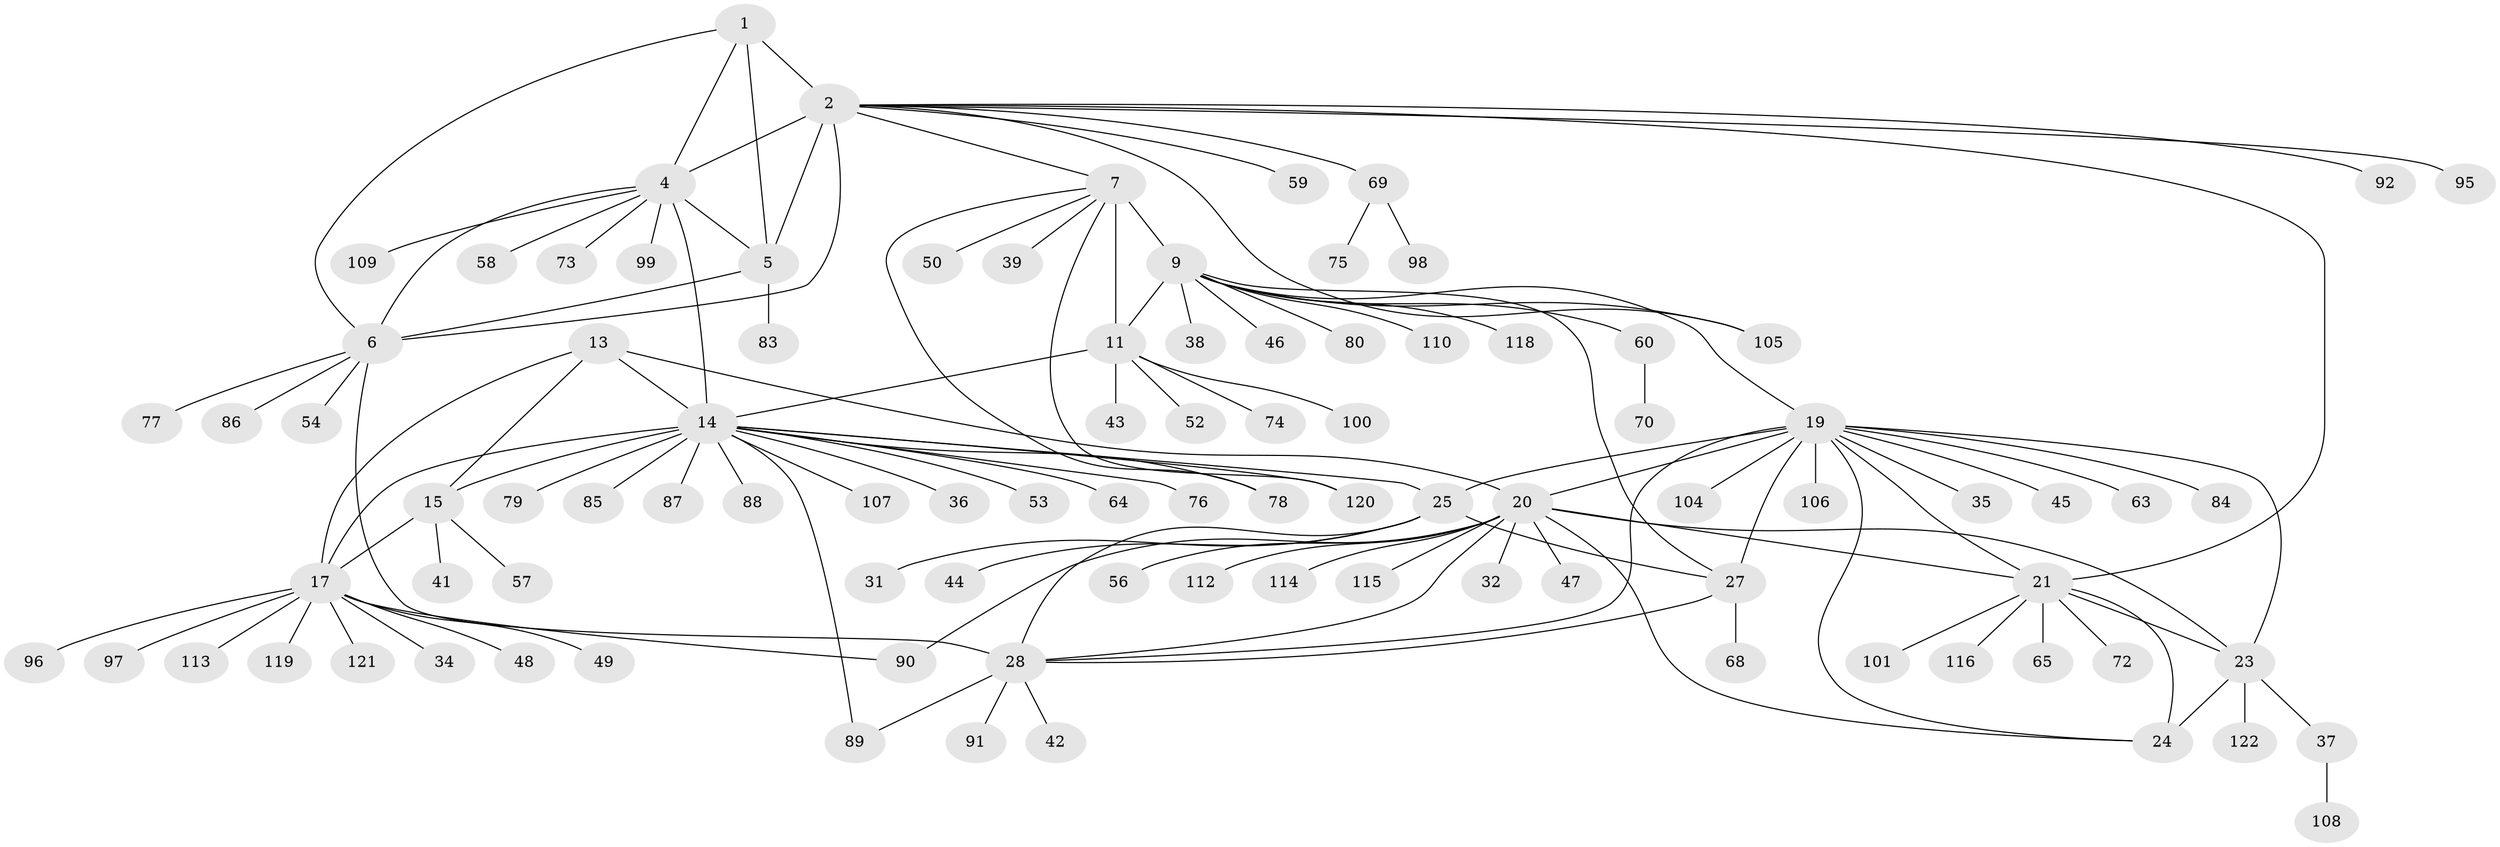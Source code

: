 // Generated by graph-tools (version 1.1) at 2025/52/02/27/25 19:52:17]
// undirected, 95 vertices, 125 edges
graph export_dot {
graph [start="1"]
  node [color=gray90,style=filled];
  1 [super="+61"];
  2 [super="+3"];
  4 [super="+33"];
  5 [super="+103"];
  6 [super="+67"];
  7 [super="+8"];
  9 [super="+10"];
  11 [super="+12"];
  13;
  14 [super="+16"];
  15 [super="+55"];
  17 [super="+18"];
  19 [super="+26"];
  20 [super="+82"];
  21 [super="+22"];
  23 [super="+40"];
  24;
  25 [super="+29"];
  27 [super="+117"];
  28 [super="+30"];
  31 [super="+51"];
  32;
  34;
  35;
  36;
  37;
  38;
  39;
  41;
  42 [super="+81"];
  43;
  44;
  45 [super="+102"];
  46;
  47;
  48;
  49;
  50;
  52;
  53 [super="+62"];
  54;
  56 [super="+111"];
  57;
  58;
  59;
  60 [super="+66"];
  63 [super="+93"];
  64;
  65;
  68;
  69 [super="+71"];
  70;
  72;
  73;
  74;
  75;
  76;
  77;
  78;
  79 [super="+94"];
  80;
  83;
  84;
  85;
  86;
  87;
  88;
  89;
  90;
  91;
  92;
  95;
  96;
  97;
  98;
  99;
  100;
  101;
  104;
  105;
  106;
  107;
  108;
  109;
  110;
  112;
  113;
  114;
  115;
  116;
  118;
  119;
  120;
  121;
  122;
  1 -- 2 [weight=2];
  1 -- 4;
  1 -- 5;
  1 -- 6;
  2 -- 4 [weight=2];
  2 -- 5 [weight=2];
  2 -- 6 [weight=2];
  2 -- 95;
  2 -- 105;
  2 -- 21;
  2 -- 69;
  2 -- 7;
  2 -- 59;
  2 -- 92;
  4 -- 5;
  4 -- 6;
  4 -- 14;
  4 -- 58;
  4 -- 73;
  4 -- 99;
  4 -- 109;
  5 -- 6;
  5 -- 83;
  6 -- 54;
  6 -- 77;
  6 -- 86;
  6 -- 28;
  7 -- 9 [weight=4];
  7 -- 11 [weight=4];
  7 -- 39;
  7 -- 78;
  7 -- 50;
  7 -- 120;
  9 -- 11 [weight=4];
  9 -- 27;
  9 -- 38;
  9 -- 46;
  9 -- 60;
  9 -- 105;
  9 -- 110;
  9 -- 118;
  9 -- 80;
  9 -- 19;
  11 -- 43;
  11 -- 14;
  11 -- 100;
  11 -- 52;
  11 -- 74;
  13 -- 14 [weight=2];
  13 -- 15;
  13 -- 17 [weight=2];
  13 -- 20;
  14 -- 15 [weight=2];
  14 -- 17 [weight=4];
  14 -- 36;
  14 -- 53;
  14 -- 64;
  14 -- 76;
  14 -- 85;
  14 -- 87;
  14 -- 88;
  14 -- 89;
  14 -- 120;
  14 -- 25;
  14 -- 107;
  14 -- 78;
  14 -- 79;
  15 -- 17 [weight=2];
  15 -- 41;
  15 -- 57;
  17 -- 48;
  17 -- 49;
  17 -- 97;
  17 -- 113;
  17 -- 119;
  17 -- 96;
  17 -- 34;
  17 -- 121;
  17 -- 90;
  19 -- 20;
  19 -- 21 [weight=2];
  19 -- 23;
  19 -- 24;
  19 -- 45;
  19 -- 104;
  19 -- 106;
  19 -- 35;
  19 -- 84;
  19 -- 25 [weight=2];
  19 -- 27;
  19 -- 28 [weight=2];
  19 -- 63;
  20 -- 21 [weight=2];
  20 -- 23;
  20 -- 24;
  20 -- 32;
  20 -- 47;
  20 -- 56;
  20 -- 90;
  20 -- 112;
  20 -- 114;
  20 -- 115;
  20 -- 28;
  21 -- 23 [weight=2];
  21 -- 24 [weight=2];
  21 -- 65;
  21 -- 101;
  21 -- 72;
  21 -- 116;
  23 -- 24;
  23 -- 37;
  23 -- 122;
  25 -- 27 [weight=2];
  25 -- 28 [weight=4];
  25 -- 44;
  25 -- 31;
  27 -- 28 [weight=2];
  27 -- 68;
  28 -- 89;
  28 -- 42;
  28 -- 91;
  37 -- 108;
  60 -- 70;
  69 -- 98;
  69 -- 75;
}
